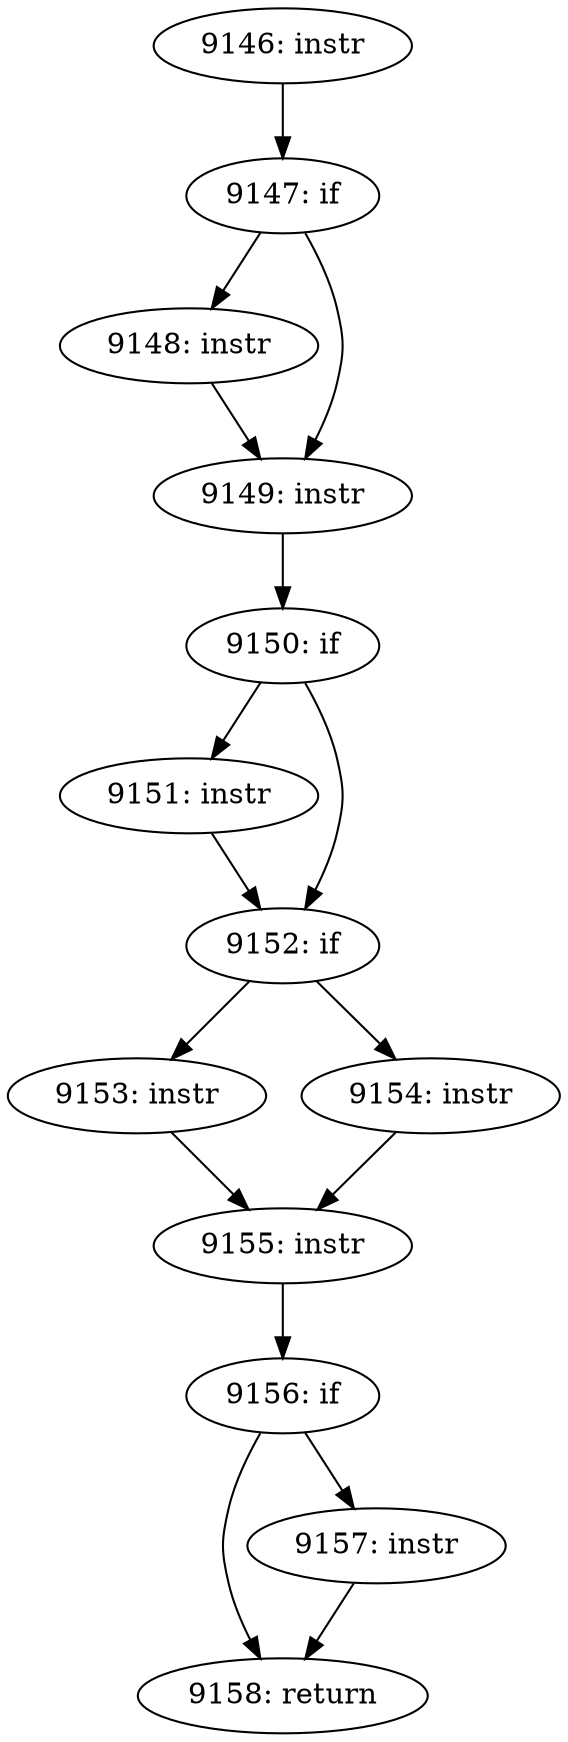digraph CFG_tcp_finish_connect {
9146 [label="9146: instr"]
	9146 -> 9147
9147 [label="9147: if"]
	9147 -> 9148
	9147 -> 9149
9148 [label="9148: instr"]
	9148 -> 9149
9149 [label="9149: instr"]
	9149 -> 9150
9150 [label="9150: if"]
	9150 -> 9151
	9150 -> 9152
9151 [label="9151: instr"]
	9151 -> 9152
9152 [label="9152: if"]
	9152 -> 9153
	9152 -> 9154
9153 [label="9153: instr"]
	9153 -> 9155
9154 [label="9154: instr"]
	9154 -> 9155
9155 [label="9155: instr"]
	9155 -> 9156
9156 [label="9156: if"]
	9156 -> 9158
	9156 -> 9157
9157 [label="9157: instr"]
	9157 -> 9158
9158 [label="9158: return"]
	
}
